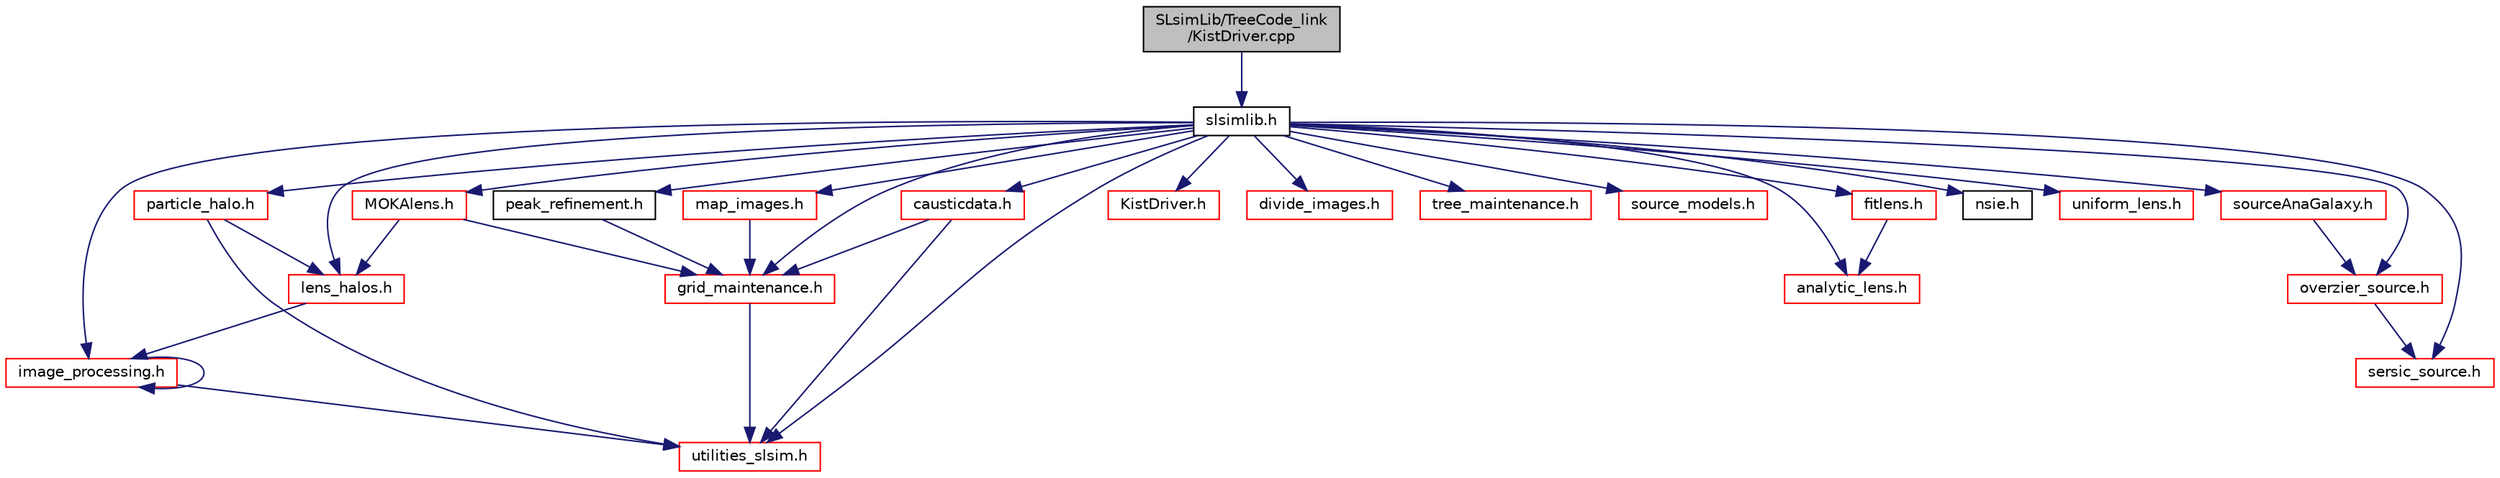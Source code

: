 digraph "SLsimLib/TreeCode_link/KistDriver.cpp"
{
 // LATEX_PDF_SIZE
  edge [fontname="Helvetica",fontsize="10",labelfontname="Helvetica",labelfontsize="10"];
  node [fontname="Helvetica",fontsize="10",shape=record];
  Node0 [label="SLsimLib/TreeCode_link\l/KistDriver.cpp",height=0.2,width=0.4,color="black", fillcolor="grey75", style="filled", fontcolor="black",tooltip=" "];
  Node0 -> Node1 [color="midnightblue",fontsize="10",style="solid",fontname="Helvetica"];
  Node1 [label="slsimlib.h",height=0.2,width=0.4,color="black", fillcolor="white", style="filled",URL="$slsimlib_8h.html",tooltip="Master header file for all routines in SLsimLib. Should be the only header file that needs to be incl..."];
  Node1 -> Node2 [color="midnightblue",fontsize="10",style="solid",fontname="Helvetica"];
  Node2 [label="utilities_slsim.h",height=0.2,width=0.4,color="red", fillcolor="white", style="filled",URL="$utilities__slsim_8h_source.html",tooltip=" "];
  Node1 -> Node35 [color="midnightblue",fontsize="10",style="solid",fontname="Helvetica"];
  Node35 [label="lens_halos.h",height=0.2,width=0.4,color="red", fillcolor="white", style="filled",URL="$lens__halos_8h_source.html",tooltip=" "];
  Node35 -> Node47 [color="midnightblue",fontsize="10",style="solid",fontname="Helvetica"];
  Node47 [label="image_processing.h",height=0.2,width=0.4,color="red", fillcolor="white", style="filled",URL="$image__processing_8h_source.html",tooltip=" "];
  Node47 -> Node2 [color="midnightblue",fontsize="10",style="solid",fontname="Helvetica"];
  Node47 -> Node47 [color="midnightblue",fontsize="10",style="solid",fontname="Helvetica"];
  Node1 -> Node49 [color="midnightblue",fontsize="10",style="solid",fontname="Helvetica"];
  Node49 [label="KistDriver.h",height=0.2,width=0.4,color="red", fillcolor="white", style="filled",URL="$_kist_driver_8h_source.html",tooltip=" "];
  Node1 -> Node50 [color="midnightblue",fontsize="10",style="solid",fontname="Helvetica"];
  Node50 [label="divide_images.h",height=0.2,width=0.4,color="red", fillcolor="white", style="filled",URL="$divide__images_8h_source.html",tooltip=" "];
  Node1 -> Node51 [color="midnightblue",fontsize="10",style="solid",fontname="Helvetica"];
  Node51 [label="tree_maintenance.h",height=0.2,width=0.4,color="red", fillcolor="white", style="filled",URL="$tree__maintenance_8h_source.html",tooltip=" "];
  Node1 -> Node52 [color="midnightblue",fontsize="10",style="solid",fontname="Helvetica"];
  Node52 [label="grid_maintenance.h",height=0.2,width=0.4,color="red", fillcolor="white", style="filled",URL="$grid__maintenance_8h_source.html",tooltip=" "];
  Node52 -> Node2 [color="midnightblue",fontsize="10",style="solid",fontname="Helvetica"];
  Node1 -> Node57 [color="midnightblue",fontsize="10",style="solid",fontname="Helvetica"];
  Node57 [label="source_models.h",height=0.2,width=0.4,color="red", fillcolor="white", style="filled",URL="$source__models_8h_source.html",tooltip=" "];
  Node1 -> Node58 [color="midnightblue",fontsize="10",style="solid",fontname="Helvetica"];
  Node58 [label="peak_refinement.h",height=0.2,width=0.4,color="black", fillcolor="white", style="filled",URL="$peak__refinement_8h_source.html",tooltip=" "];
  Node58 -> Node52 [color="midnightblue",fontsize="10",style="solid",fontname="Helvetica"];
  Node1 -> Node59 [color="midnightblue",fontsize="10",style="solid",fontname="Helvetica"];
  Node59 [label="map_images.h",height=0.2,width=0.4,color="red", fillcolor="white", style="filled",URL="$map__images_8h_source.html",tooltip=" "];
  Node59 -> Node52 [color="midnightblue",fontsize="10",style="solid",fontname="Helvetica"];
  Node1 -> Node60 [color="midnightblue",fontsize="10",style="solid",fontname="Helvetica"];
  Node60 [label="fitlens.h",height=0.2,width=0.4,color="red", fillcolor="white", style="filled",URL="$fitlens_8h_source.html",tooltip=" "];
  Node60 -> Node61 [color="midnightblue",fontsize="10",style="solid",fontname="Helvetica"];
  Node61 [label="analytic_lens.h",height=0.2,width=0.4,color="red", fillcolor="white", style="filled",URL="$analytic__lens_8h_source.html",tooltip=" "];
  Node1 -> Node47 [color="midnightblue",fontsize="10",style="solid",fontname="Helvetica"];
  Node1 -> Node63 [color="midnightblue",fontsize="10",style="solid",fontname="Helvetica"];
  Node63 [label="nsie.h",height=0.2,width=0.4,color="black", fillcolor="white", style="filled",URL="$nsie_8h_source.html",tooltip=" "];
  Node1 -> Node61 [color="midnightblue",fontsize="10",style="solid",fontname="Helvetica"];
  Node1 -> Node64 [color="midnightblue",fontsize="10",style="solid",fontname="Helvetica"];
  Node64 [label="uniform_lens.h",height=0.2,width=0.4,color="red", fillcolor="white", style="filled",URL="$uniform__lens_8h_source.html",tooltip=" "];
  Node1 -> Node65 [color="midnightblue",fontsize="10",style="solid",fontname="Helvetica"];
  Node65 [label="MOKAlens.h",height=0.2,width=0.4,color="red", fillcolor="white", style="filled",URL="$_m_o_k_alens_8h_source.html",tooltip=" "];
  Node65 -> Node35 [color="midnightblue",fontsize="10",style="solid",fontname="Helvetica"];
  Node65 -> Node52 [color="midnightblue",fontsize="10",style="solid",fontname="Helvetica"];
  Node1 -> Node67 [color="midnightblue",fontsize="10",style="solid",fontname="Helvetica"];
  Node67 [label="particle_halo.h",height=0.2,width=0.4,color="red", fillcolor="white", style="filled",URL="$particle__halo_8h_source.html",tooltip=" "];
  Node67 -> Node2 [color="midnightblue",fontsize="10",style="solid",fontname="Helvetica"];
  Node67 -> Node35 [color="midnightblue",fontsize="10",style="solid",fontname="Helvetica"];
  Node1 -> Node70 [color="midnightblue",fontsize="10",style="solid",fontname="Helvetica"];
  Node70 [label="sourceAnaGalaxy.h",height=0.2,width=0.4,color="red", fillcolor="white", style="filled",URL="$source_ana_galaxy_8h_source.html",tooltip=" "];
  Node70 -> Node71 [color="midnightblue",fontsize="10",style="solid",fontname="Helvetica"];
  Node71 [label="overzier_source.h",height=0.2,width=0.4,color="red", fillcolor="white", style="filled",URL="$overzier__source_8h_source.html",tooltip=" "];
  Node71 -> Node72 [color="midnightblue",fontsize="10",style="solid",fontname="Helvetica"];
  Node72 [label="sersic_source.h",height=0.2,width=0.4,color="red", fillcolor="white", style="filled",URL="$sersic__source_8h_source.html",tooltip=" "];
  Node1 -> Node71 [color="midnightblue",fontsize="10",style="solid",fontname="Helvetica"];
  Node1 -> Node72 [color="midnightblue",fontsize="10",style="solid",fontname="Helvetica"];
  Node1 -> Node74 [color="midnightblue",fontsize="10",style="solid",fontname="Helvetica"];
  Node74 [label="causticdata.h",height=0.2,width=0.4,color="red", fillcolor="white", style="filled",URL="$causticdata_8h_source.html",tooltip=" "];
  Node74 -> Node2 [color="midnightblue",fontsize="10",style="solid",fontname="Helvetica"];
  Node74 -> Node52 [color="midnightblue",fontsize="10",style="solid",fontname="Helvetica"];
}
